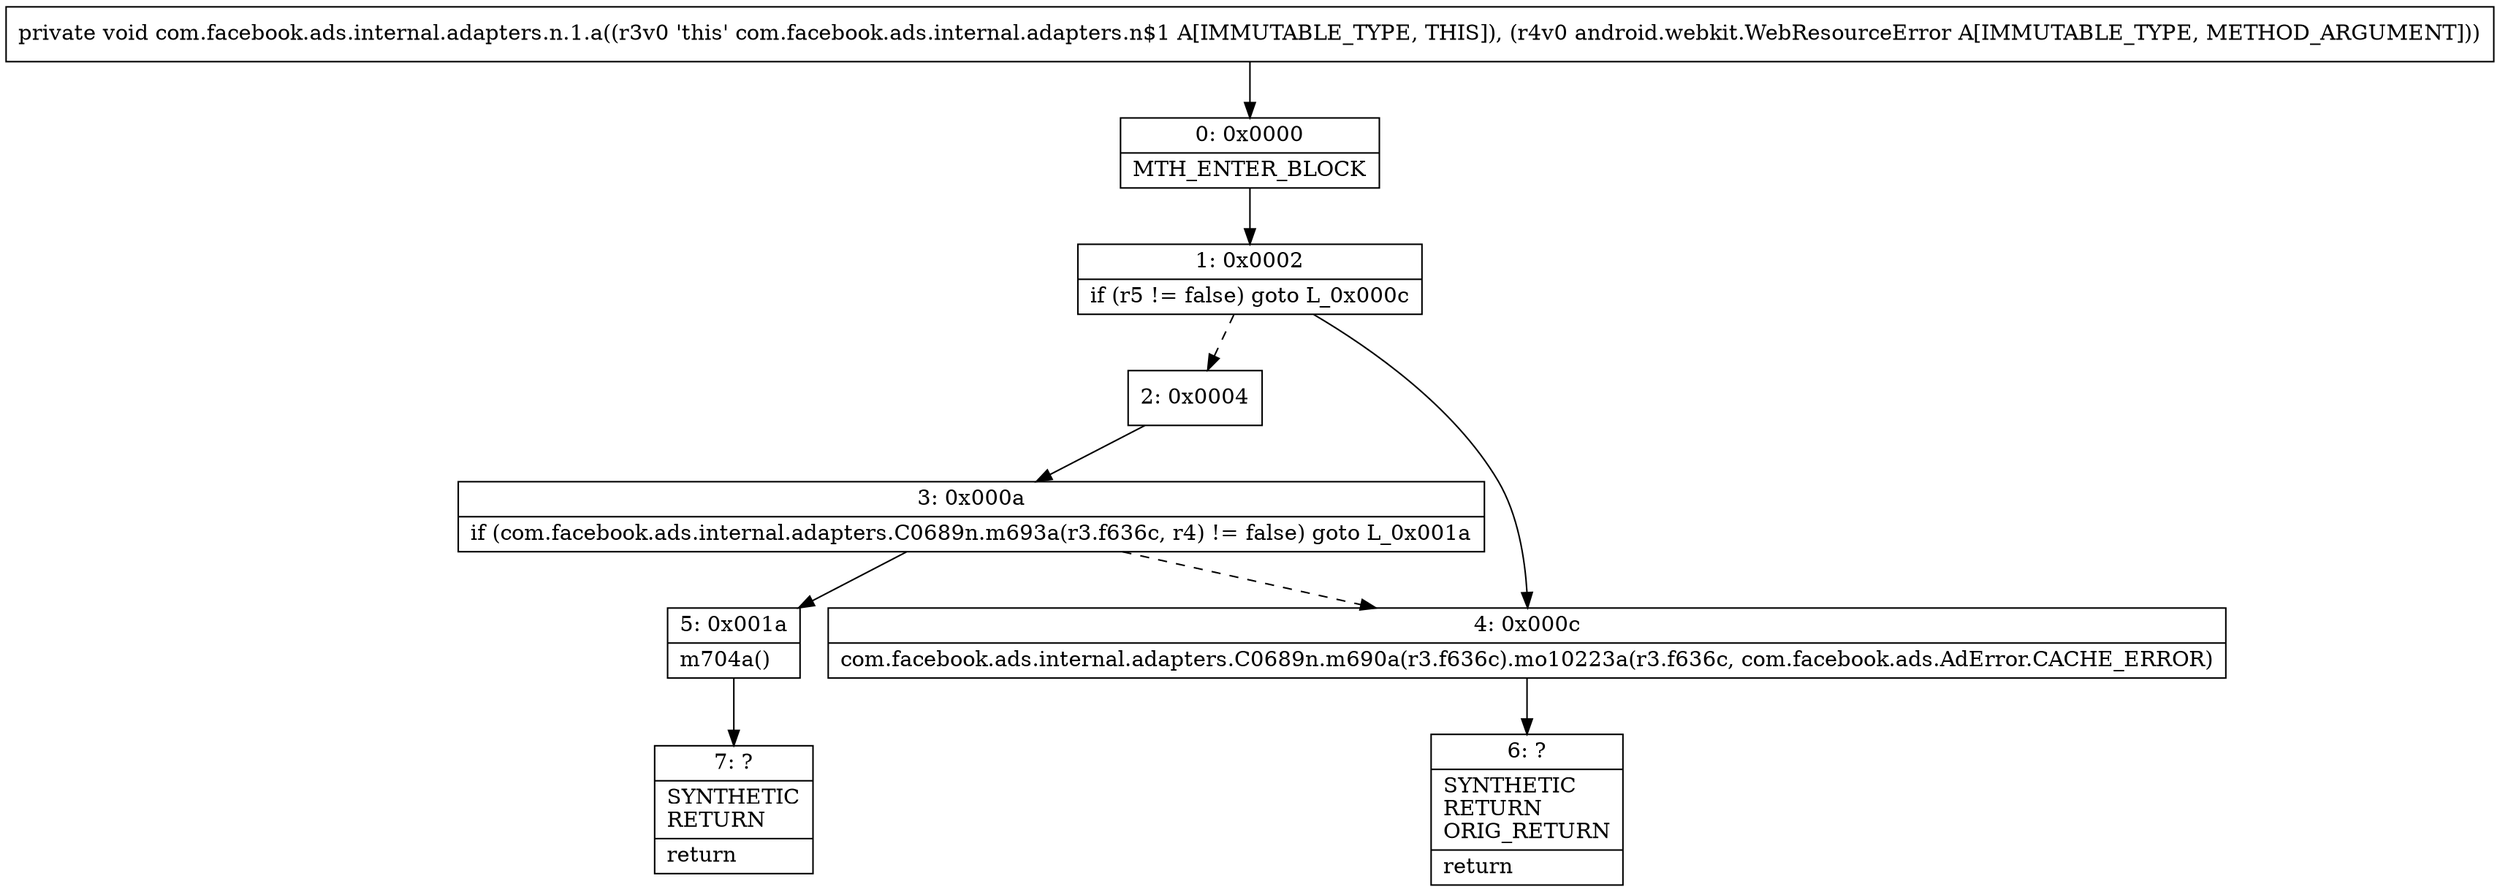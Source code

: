 digraph "CFG forcom.facebook.ads.internal.adapters.n.1.a(Landroid\/webkit\/WebResourceError;)V" {
Node_0 [shape=record,label="{0\:\ 0x0000|MTH_ENTER_BLOCK\l}"];
Node_1 [shape=record,label="{1\:\ 0x0002|if (r5 != false) goto L_0x000c\l}"];
Node_2 [shape=record,label="{2\:\ 0x0004}"];
Node_3 [shape=record,label="{3\:\ 0x000a|if (com.facebook.ads.internal.adapters.C0689n.m693a(r3.f636c, r4) != false) goto L_0x001a\l}"];
Node_4 [shape=record,label="{4\:\ 0x000c|com.facebook.ads.internal.adapters.C0689n.m690a(r3.f636c).mo10223a(r3.f636c, com.facebook.ads.AdError.CACHE_ERROR)\l}"];
Node_5 [shape=record,label="{5\:\ 0x001a|m704a()\l}"];
Node_6 [shape=record,label="{6\:\ ?|SYNTHETIC\lRETURN\lORIG_RETURN\l|return\l}"];
Node_7 [shape=record,label="{7\:\ ?|SYNTHETIC\lRETURN\l|return\l}"];
MethodNode[shape=record,label="{private void com.facebook.ads.internal.adapters.n.1.a((r3v0 'this' com.facebook.ads.internal.adapters.n$1 A[IMMUTABLE_TYPE, THIS]), (r4v0 android.webkit.WebResourceError A[IMMUTABLE_TYPE, METHOD_ARGUMENT])) }"];
MethodNode -> Node_0;
Node_0 -> Node_1;
Node_1 -> Node_2[style=dashed];
Node_1 -> Node_4;
Node_2 -> Node_3;
Node_3 -> Node_4[style=dashed];
Node_3 -> Node_5;
Node_4 -> Node_6;
Node_5 -> Node_7;
}

